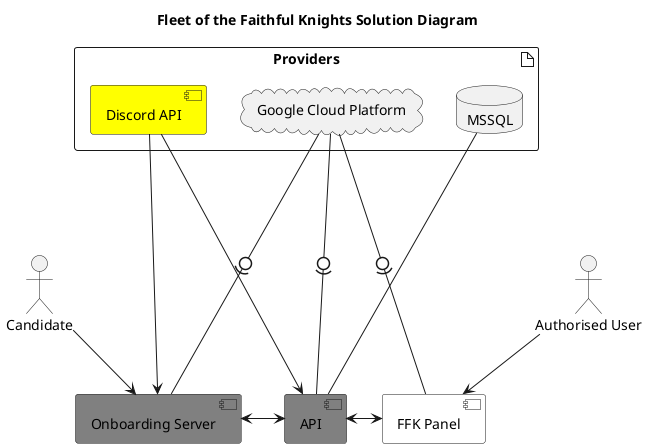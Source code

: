 @startuml

'Frontend is represented in White
'Backend is represented in Grey
'External to FFK is represented in Yellow

title Fleet of the Faithful Knights Solution Diagram

actor "Authorised User" as User
actor "Candidate"

component "FFK Panel" as Panel #White
component "API" #Grey
component "Onboarding Server" as Onboarding #Grey

artifact Providers {
component "Discord API" as Discord #Yellow
database MSSQL
cloud "Google Cloud Platform" as Cloud
}

Cloud ---0)- Panel
Cloud ---0)- API
Cloud ---0)- Onboarding

MSSQL ---- API

Discord ----> Onboarding
Discord -> API
Onboarding <-> API
API <-> Panel

Candidate --> Onboarding
User --> Panel

@enduml